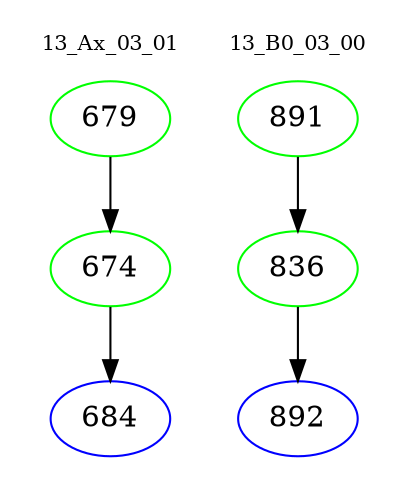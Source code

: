 digraph{
subgraph cluster_0 {
color = white
label = "13_Ax_03_01";
fontsize=10;
T0_679 [label="679", color="green"]
T0_679 -> T0_674 [color="black"]
T0_674 [label="674", color="green"]
T0_674 -> T0_684 [color="black"]
T0_684 [label="684", color="blue"]
}
subgraph cluster_1 {
color = white
label = "13_B0_03_00";
fontsize=10;
T1_891 [label="891", color="green"]
T1_891 -> T1_836 [color="black"]
T1_836 [label="836", color="green"]
T1_836 -> T1_892 [color="black"]
T1_892 [label="892", color="blue"]
}
}
